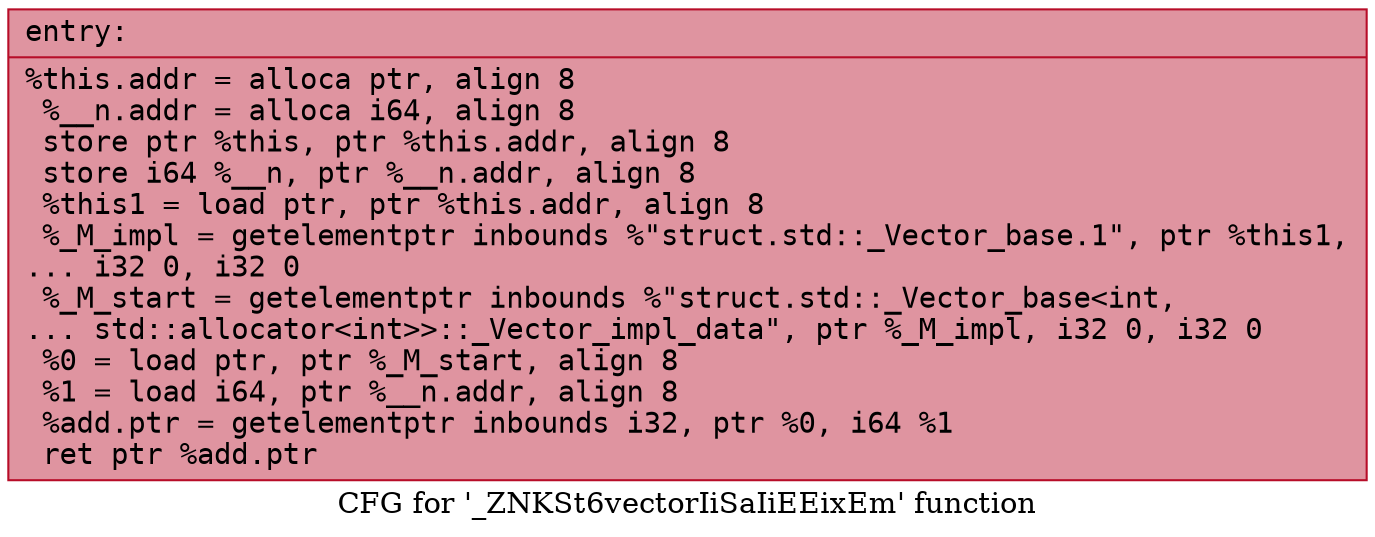 digraph "CFG for '_ZNKSt6vectorIiSaIiEEixEm' function" {
	label="CFG for '_ZNKSt6vectorIiSaIiEEixEm' function";

	Node0x56307d645340 [shape=record,color="#b70d28ff", style=filled, fillcolor="#b70d2870" fontname="Courier",label="{entry:\l|  %this.addr = alloca ptr, align 8\l  %__n.addr = alloca i64, align 8\l  store ptr %this, ptr %this.addr, align 8\l  store i64 %__n, ptr %__n.addr, align 8\l  %this1 = load ptr, ptr %this.addr, align 8\l  %_M_impl = getelementptr inbounds %\"struct.std::_Vector_base.1\", ptr %this1,\l... i32 0, i32 0\l  %_M_start = getelementptr inbounds %\"struct.std::_Vector_base\<int,\l... std::allocator\<int\>\>::_Vector_impl_data\", ptr %_M_impl, i32 0, i32 0\l  %0 = load ptr, ptr %_M_start, align 8\l  %1 = load i64, ptr %__n.addr, align 8\l  %add.ptr = getelementptr inbounds i32, ptr %0, i64 %1\l  ret ptr %add.ptr\l}"];
}
